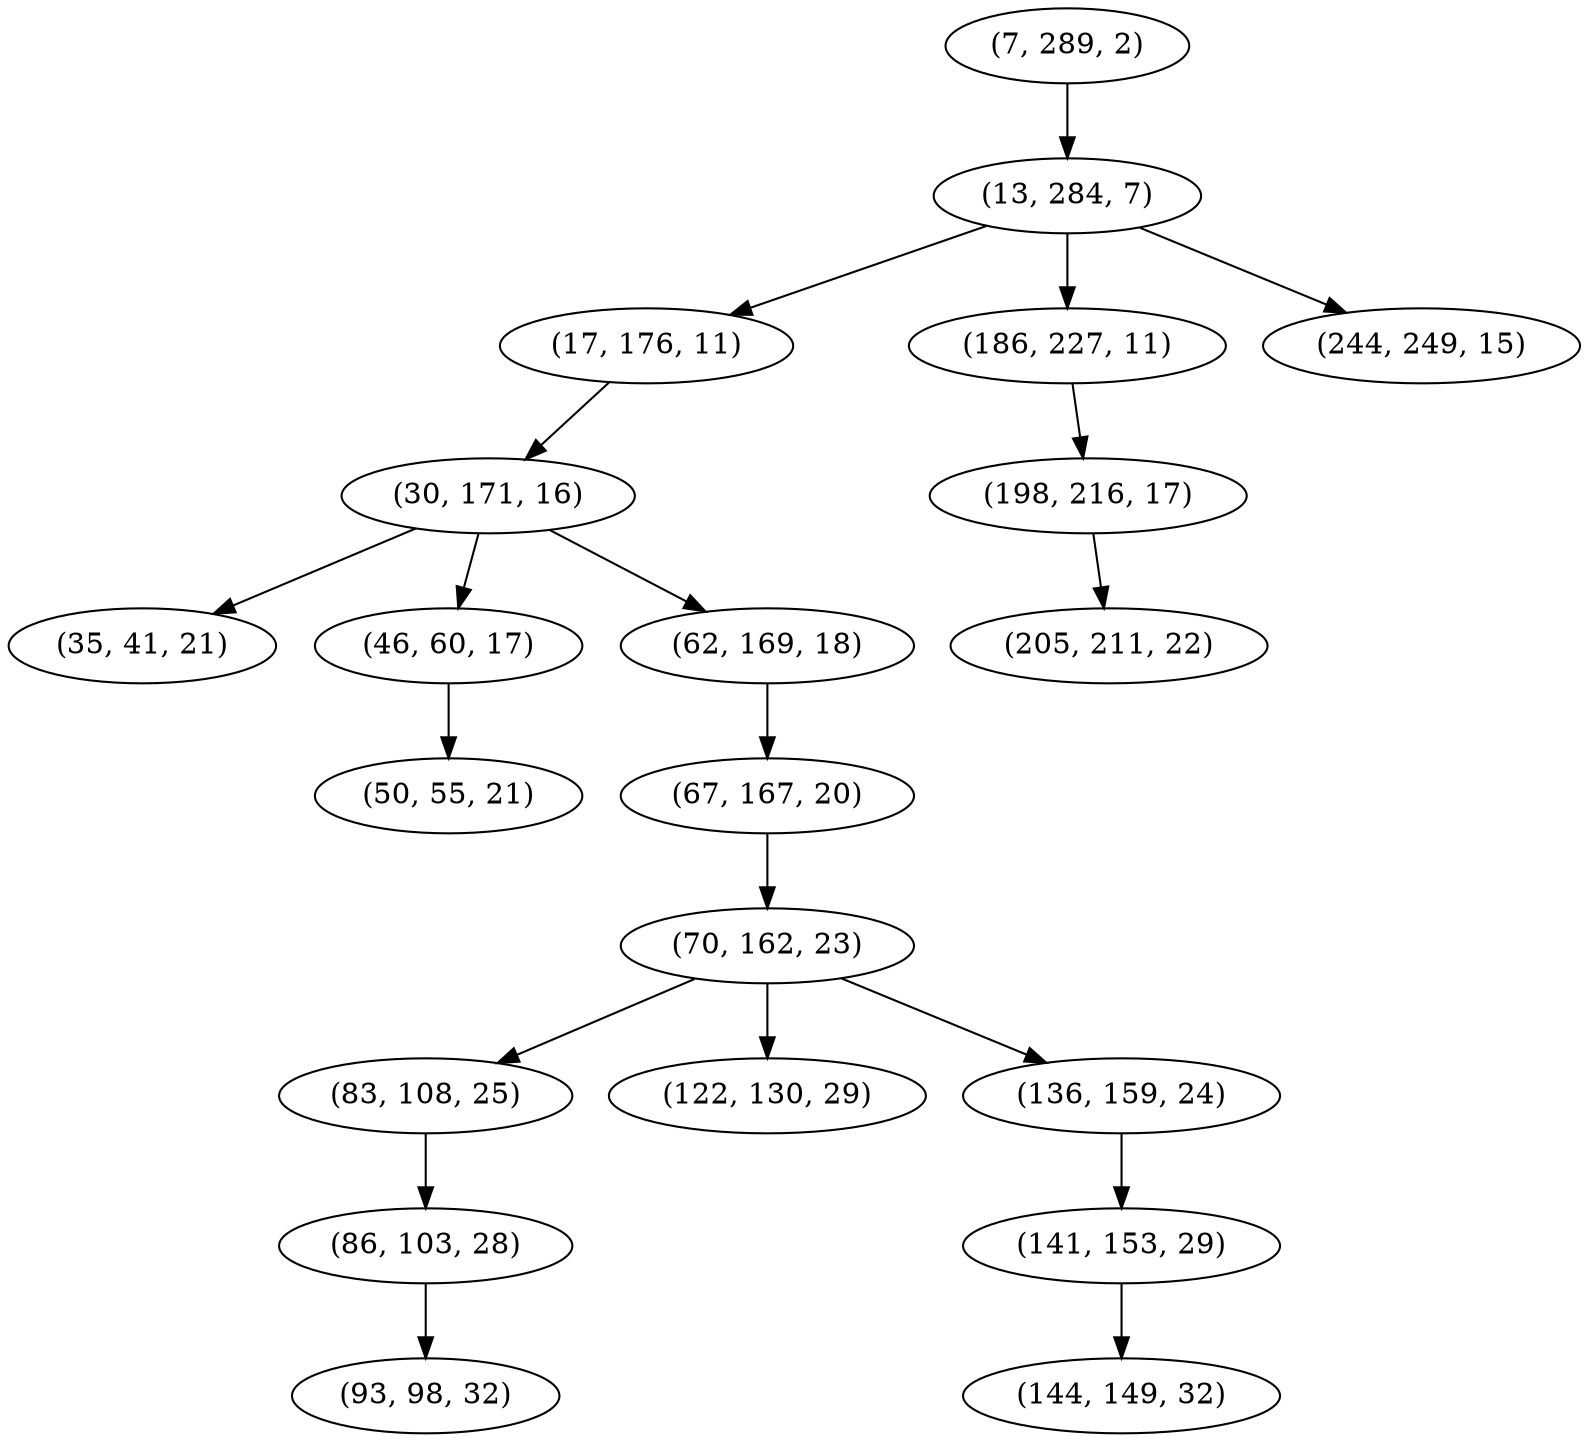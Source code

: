 digraph tree {
    "(7, 289, 2)";
    "(13, 284, 7)";
    "(17, 176, 11)";
    "(30, 171, 16)";
    "(35, 41, 21)";
    "(46, 60, 17)";
    "(50, 55, 21)";
    "(62, 169, 18)";
    "(67, 167, 20)";
    "(70, 162, 23)";
    "(83, 108, 25)";
    "(86, 103, 28)";
    "(93, 98, 32)";
    "(122, 130, 29)";
    "(136, 159, 24)";
    "(141, 153, 29)";
    "(144, 149, 32)";
    "(186, 227, 11)";
    "(198, 216, 17)";
    "(205, 211, 22)";
    "(244, 249, 15)";
    "(7, 289, 2)" -> "(13, 284, 7)";
    "(13, 284, 7)" -> "(17, 176, 11)";
    "(13, 284, 7)" -> "(186, 227, 11)";
    "(13, 284, 7)" -> "(244, 249, 15)";
    "(17, 176, 11)" -> "(30, 171, 16)";
    "(30, 171, 16)" -> "(35, 41, 21)";
    "(30, 171, 16)" -> "(46, 60, 17)";
    "(30, 171, 16)" -> "(62, 169, 18)";
    "(46, 60, 17)" -> "(50, 55, 21)";
    "(62, 169, 18)" -> "(67, 167, 20)";
    "(67, 167, 20)" -> "(70, 162, 23)";
    "(70, 162, 23)" -> "(83, 108, 25)";
    "(70, 162, 23)" -> "(122, 130, 29)";
    "(70, 162, 23)" -> "(136, 159, 24)";
    "(83, 108, 25)" -> "(86, 103, 28)";
    "(86, 103, 28)" -> "(93, 98, 32)";
    "(136, 159, 24)" -> "(141, 153, 29)";
    "(141, 153, 29)" -> "(144, 149, 32)";
    "(186, 227, 11)" -> "(198, 216, 17)";
    "(198, 216, 17)" -> "(205, 211, 22)";
}
